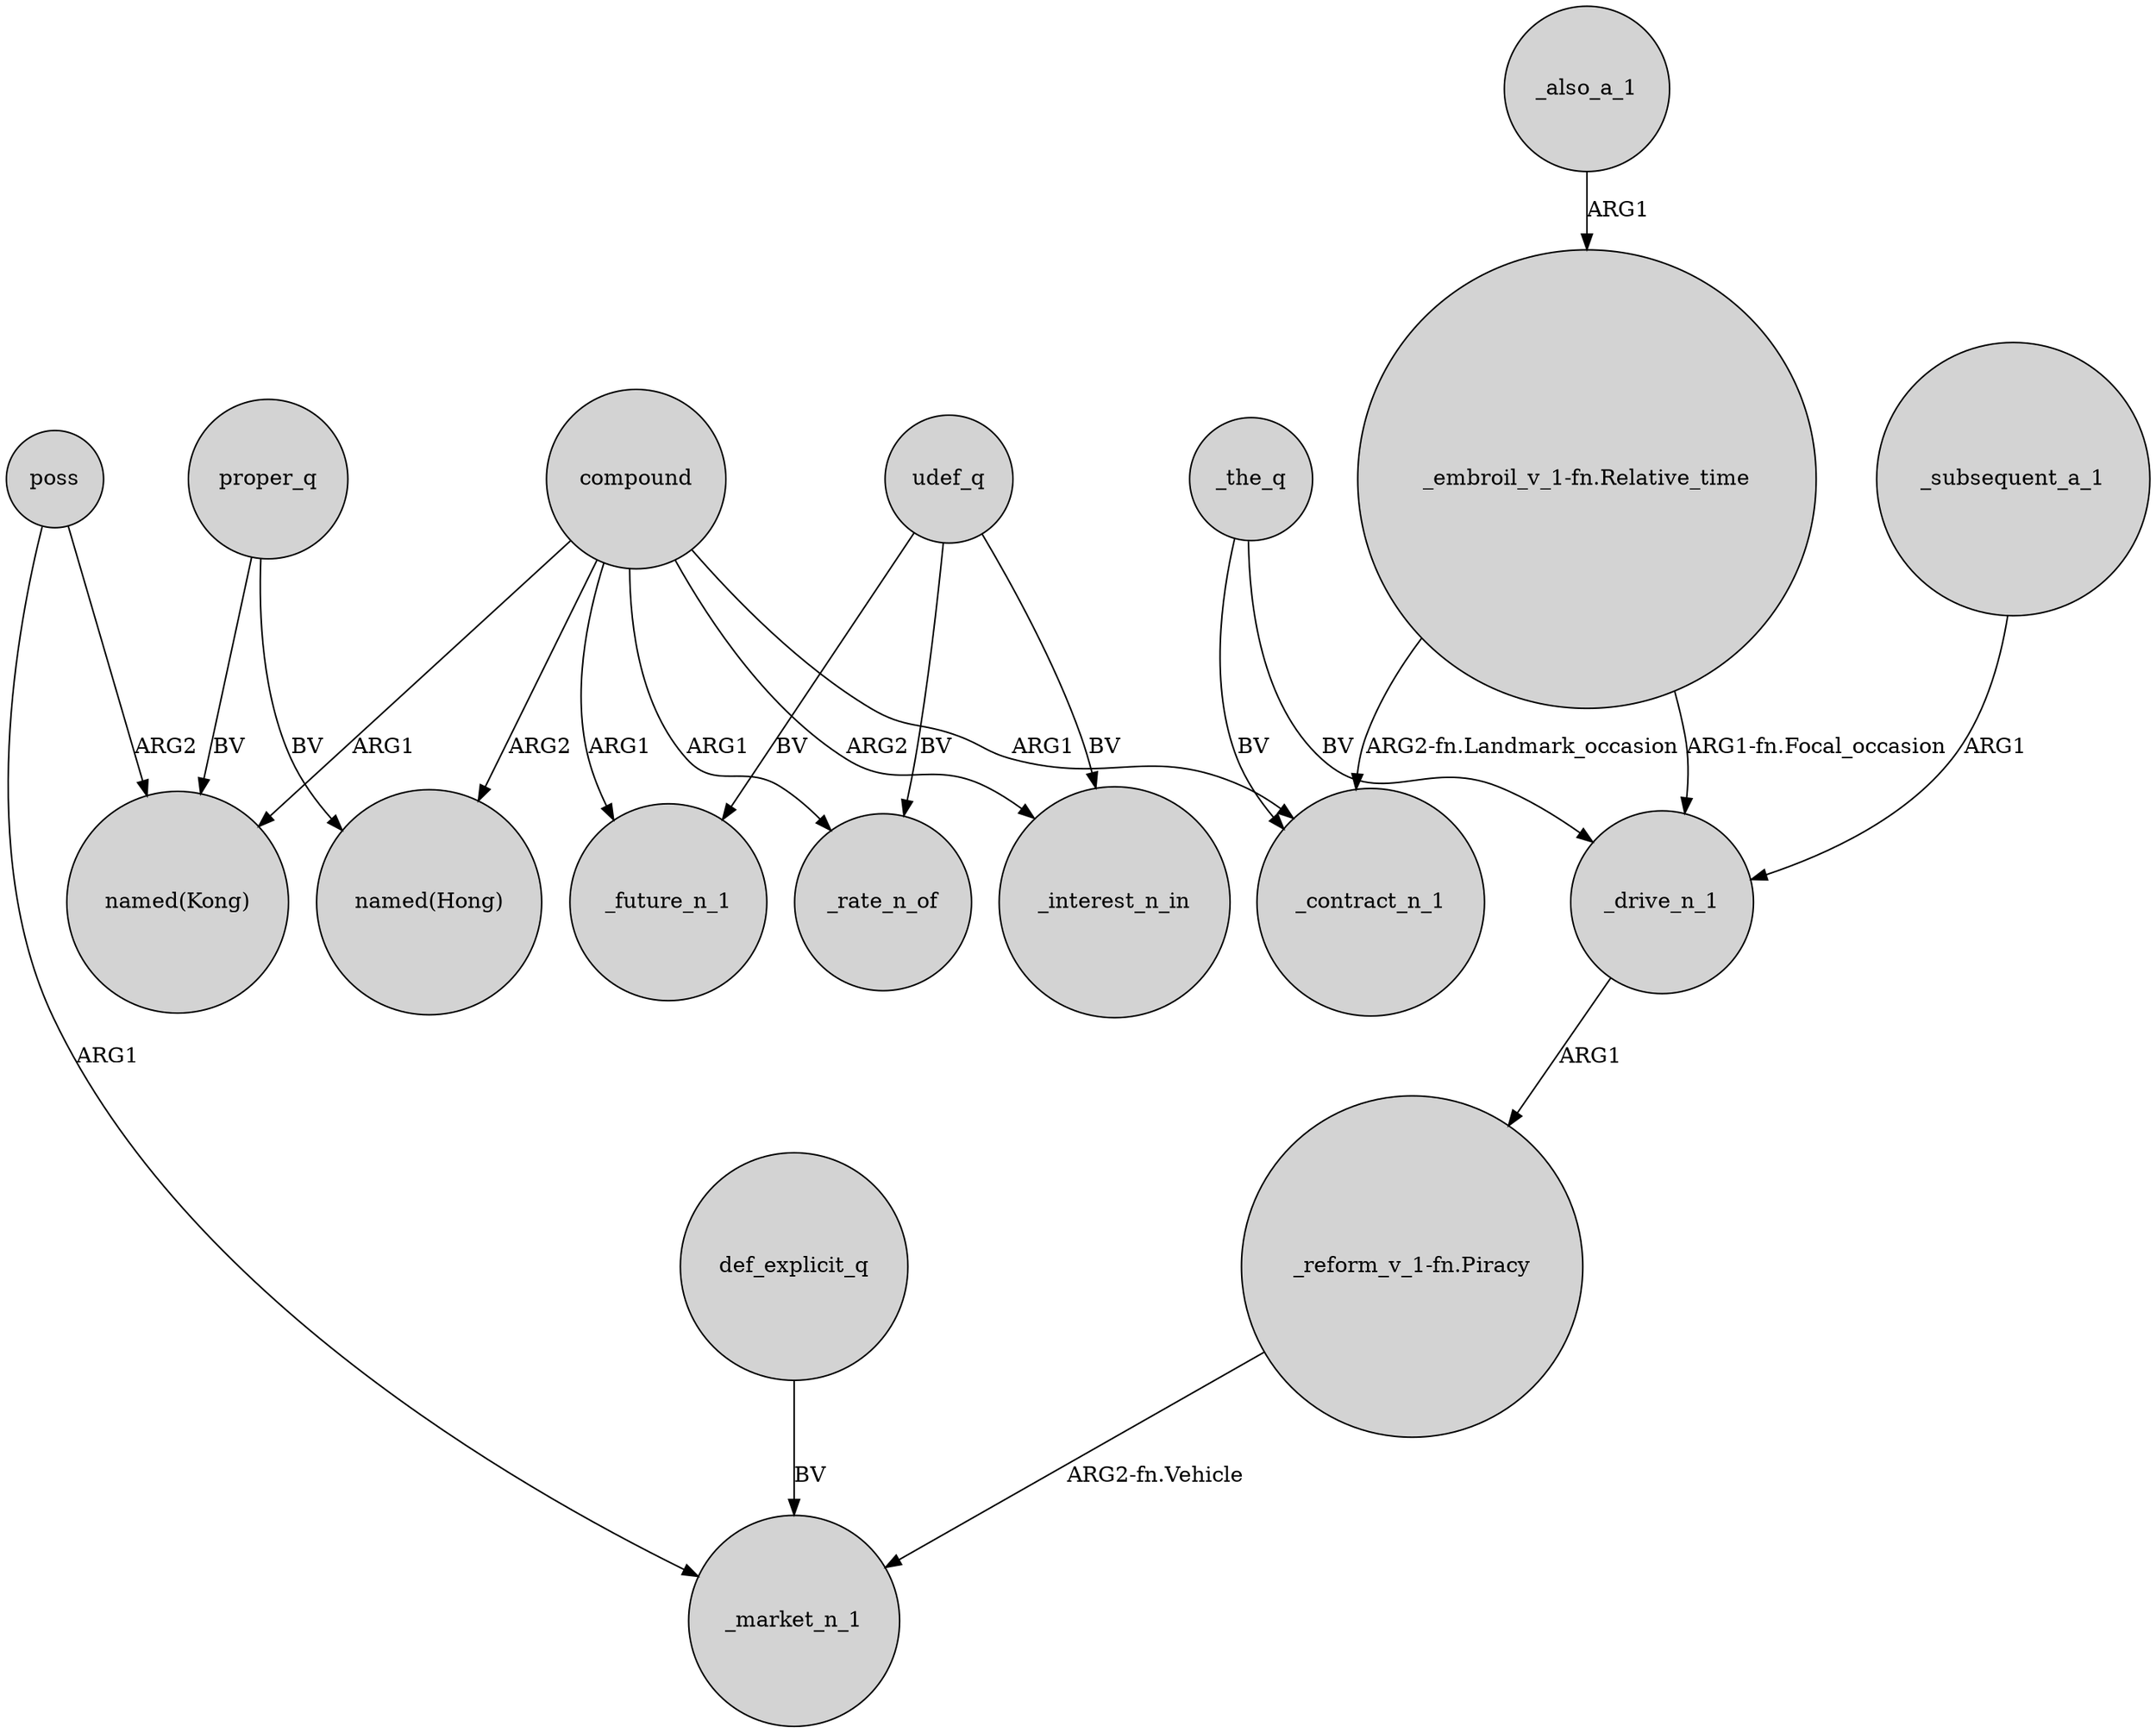 digraph {
	node [shape=circle style=filled]
	compound -> _contract_n_1 [label=ARG1]
	compound -> _future_n_1 [label=ARG1]
	compound -> _rate_n_of [label=ARG1]
	udef_q -> _rate_n_of [label=BV]
	udef_q -> _future_n_1 [label=BV]
	poss -> _market_n_1 [label=ARG1]
	"_reform_v_1-fn.Piracy" -> _market_n_1 [label="ARG2-fn.Vehicle"]
	def_explicit_q -> _market_n_1 [label=BV]
	proper_q -> "named(Kong)" [label=BV]
	compound -> "named(Hong)" [label=ARG2]
	"_embroil_v_1-fn.Relative_time" -> _contract_n_1 [label="ARG2-fn.Landmark_occasion"]
	_also_a_1 -> "_embroil_v_1-fn.Relative_time" [label=ARG1]
	_the_q -> _contract_n_1 [label=BV]
	compound -> "named(Kong)" [label=ARG1]
	_drive_n_1 -> "_reform_v_1-fn.Piracy" [label=ARG1]
	"_embroil_v_1-fn.Relative_time" -> _drive_n_1 [label="ARG1-fn.Focal_occasion"]
	udef_q -> _interest_n_in [label=BV]
	_the_q -> _drive_n_1 [label=BV]
	_subsequent_a_1 -> _drive_n_1 [label=ARG1]
	poss -> "named(Kong)" [label=ARG2]
	proper_q -> "named(Hong)" [label=BV]
	compound -> _interest_n_in [label=ARG2]
}
